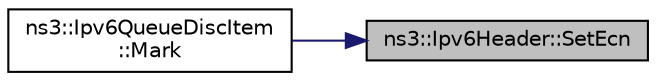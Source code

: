digraph "ns3::Ipv6Header::SetEcn"
{
 // LATEX_PDF_SIZE
  edge [fontname="Helvetica",fontsize="10",labelfontname="Helvetica",labelfontsize="10"];
  node [fontname="Helvetica",fontsize="10",shape=record];
  rankdir="RL";
  Node1 [label="ns3::Ipv6Header::SetEcn",height=0.2,width=0.4,color="black", fillcolor="grey75", style="filled", fontcolor="black",tooltip="Set ECN field bits."];
  Node1 -> Node2 [dir="back",color="midnightblue",fontsize="10",style="solid",fontname="Helvetica"];
  Node2 [label="ns3::Ipv6QueueDiscItem\l::Mark",height=0.2,width=0.4,color="black", fillcolor="white", style="filled",URL="$classns3_1_1_ipv6_queue_disc_item.html#aa16190f85410a64feab6d39b2e7c290d",tooltip="Marks the packet by setting ECN_CE bits if the packet has ECN_ECT0 or ECN_ECT1 set."];
}
